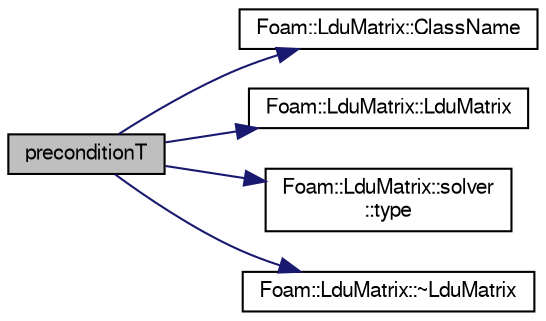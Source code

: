 digraph "preconditionT"
{
  bgcolor="transparent";
  edge [fontname="FreeSans",fontsize="10",labelfontname="FreeSans",labelfontsize="10"];
  node [fontname="FreeSans",fontsize="10",shape=record];
  rankdir="LR";
  Node1045 [label="preconditionT",height=0.2,width=0.4,color="black", fillcolor="grey75", style="filled", fontcolor="black"];
  Node1045 -> Node1046 [color="midnightblue",fontsize="10",style="solid",fontname="FreeSans"];
  Node1046 [label="Foam::LduMatrix::ClassName",height=0.2,width=0.4,color="black",URL="$a26790.html#a791375d2cd1b9c216ac5bd53914cdc70"];
  Node1045 -> Node1047 [color="midnightblue",fontsize="10",style="solid",fontname="FreeSans"];
  Node1047 [label="Foam::LduMatrix::LduMatrix",height=0.2,width=0.4,color="black",URL="$a26790.html#abc954c07c1cb0112e1eb4847235807e7",tooltip="Construct given an LDU addressed mesh. "];
  Node1045 -> Node1048 [color="midnightblue",fontsize="10",style="solid",fontname="FreeSans"];
  Node1048 [label="Foam::LduMatrix::solver\l::type",height=0.2,width=0.4,color="black",URL="$a26794.html#a116f50bec7e5649751b6478270a9ee5f",tooltip="Runtime type information. "];
  Node1045 -> Node1049 [color="midnightblue",fontsize="10",style="solid",fontname="FreeSans"];
  Node1049 [label="Foam::LduMatrix::~LduMatrix",height=0.2,width=0.4,color="black",URL="$a26790.html#a9072ce9e273633e47653c4f7c1744b63"];
}
